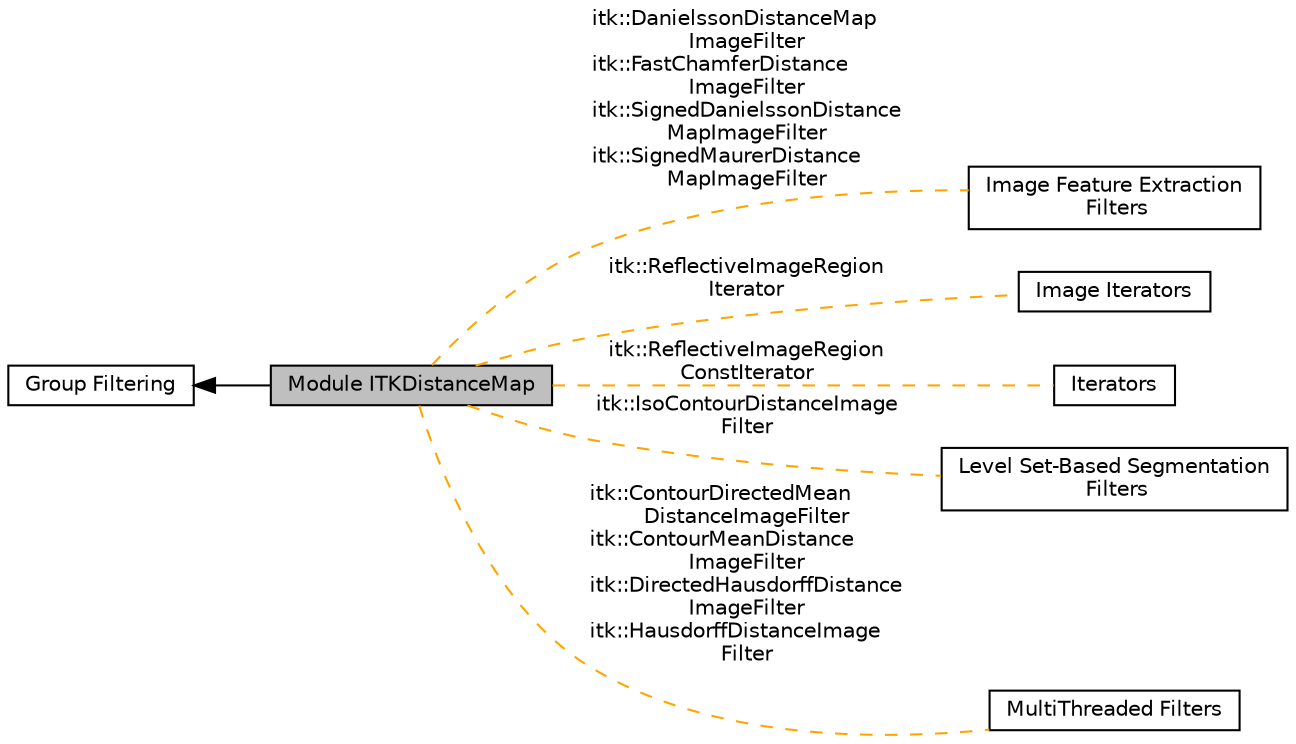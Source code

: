 digraph "Module ITKDistanceMap"
{
  edge [fontname="Helvetica",fontsize="10",labelfontname="Helvetica",labelfontsize="10"];
  node [fontname="Helvetica",fontsize="10",shape=box];
  rankdir=LR;
  Node2 [label="Group Filtering",height=0.2,width=0.4,color="black", fillcolor="white", style="filled",URL="$group__Group-Filtering.html",tooltip=" "];
  Node1 [label="Module ITKDistanceMap",height=0.2,width=0.4,color="black", fillcolor="grey75", style="filled", fontcolor="black",tooltip=" "];
  Node4 [label="Image Feature Extraction\l Filters",height=0.2,width=0.4,color="black", fillcolor="white", style="filled",URL="$group__ImageFeatureExtraction.html",tooltip=" "];
  Node7 [label="Image Iterators",height=0.2,width=0.4,color="black", fillcolor="white", style="filled",URL="$group__ImageIterators.html",tooltip=" "];
  Node6 [label="Iterators",height=0.2,width=0.4,color="black", fillcolor="white", style="filled",URL="$group__Iterators.html",tooltip=" "];
  Node5 [label="Level Set-Based Segmentation\l Filters",height=0.2,width=0.4,color="black", fillcolor="white", style="filled",URL="$group__LevelSetSegmentation.html",tooltip=" "];
  Node3 [label="MultiThreaded Filters",height=0.2,width=0.4,color="black", fillcolor="white", style="filled",URL="$group__MultiThreaded.html",tooltip=" "];
  Node2->Node1 [shape=plaintext, dir="back", style="solid"];
  Node1->Node3 [shape=plaintext, label="itk::ContourDirectedMean\lDistanceImageFilter\nitk::ContourMeanDistance\lImageFilter\nitk::DirectedHausdorffDistance\lImageFilter\nitk::HausdorffDistanceImage\lFilter", color="orange", dir="none", style="dashed"];
  Node1->Node4 [shape=plaintext, label="itk::DanielssonDistanceMap\lImageFilter\nitk::FastChamferDistance\lImageFilter\nitk::SignedDanielssonDistance\lMapImageFilter\nitk::SignedMaurerDistance\lMapImageFilter", color="orange", dir="none", style="dashed"];
  Node1->Node5 [shape=plaintext, label="itk::IsoContourDistanceImage\lFilter", color="orange", dir="none", style="dashed"];
  Node1->Node6 [shape=plaintext, label="itk::ReflectiveImageRegion\lConstIterator", color="orange", dir="none", style="dashed"];
  Node1->Node7 [shape=plaintext, label="itk::ReflectiveImageRegion\lIterator", color="orange", dir="none", style="dashed"];
}
